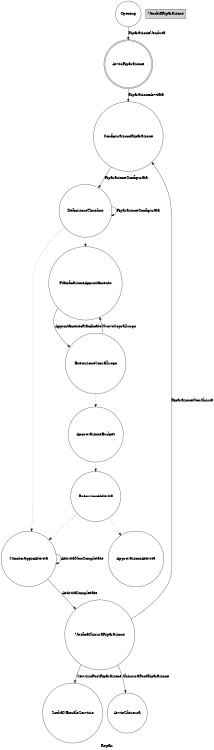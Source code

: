 digraph finite_state_machine {
    rankdir=TB;
    size="8,5"
    label="Repair"
    node [shape = doublecircle]; AvvioRiparazione;
    node [shape = circle];

    subgraph Opening {
        node [style =  filled shape = box]
	    label = "Opening";
		color=green
        VenditaRiparazione    
    }


        Opening                    -> AvvioRiparazione            [ label = "RiparazioneVenduta" ]  ;
        AvvioRiparazione           -> ConfigurazioneRiparazione   [ label = "RiparazioneAvviata" ]  ;
        ConfigurazioneRiparazione  -> DefinizioneTimeline         [ label = "RiparazioneConfigurata" ]  ;
        DefinizioneTimeline        -> DefinizioneTimeline         [ label = "RiparazioneConfigurata" ]  ;
        DefinizioneTimeline        -> PianificazioneAppuntamento  [ style = "dotted" ] ;
        DefinizioneTimeline        -> MonitoraggioAttivita        [ style = "dotted" ];

        comment = "sottoprocesso EsecuzioneAttivita"
    
        PianificazioneAppuntamento -> EsecuzioneSopralluogo       [ label = "AppuntamentoPianificato" ];
        EsecuzioneSopralluogo      -> ApprovazioneBudget          [ style = "dotted" ];
        EsecuzioneSopralluogo      -> PianificazioneAppuntamento  [ label = "NuovoSopralluogo" ];

        ApprovazioneBudget         -> EsecuzioneAttivita        [ style = "dotted" ]  ;
        EsecuzioneAttivita         -> ApprovazioneAttivita      [ style = "dotted" ]  ;
        EsecuzioneAttivita         -> MonitoraggioAttivita      [ style = "dotted" ]  ;

        MonitoraggioAttivita       ->  MonitoraggioAttivita       [ label = "AttivitaNonCompletate" ];
        MonitoraggioAttivita       ->  VerificaChisuraRiparazione [ label = "AttivitaCompletate" ];

        VerificaChisuraRiparazione  -> ConfigurazioneRiparazione [ label = "RiparazioneNonChiusa" ] ;
        VerificaChisuraRiparazione  -> SceltaManualeServizio     [ label = "ServizioPostRiparazione" ];
        VerificaChisuraRiparazione  -> AvvioChiusura             [ label = "ChiusuraPostRiparazione" ];
        
    
}
